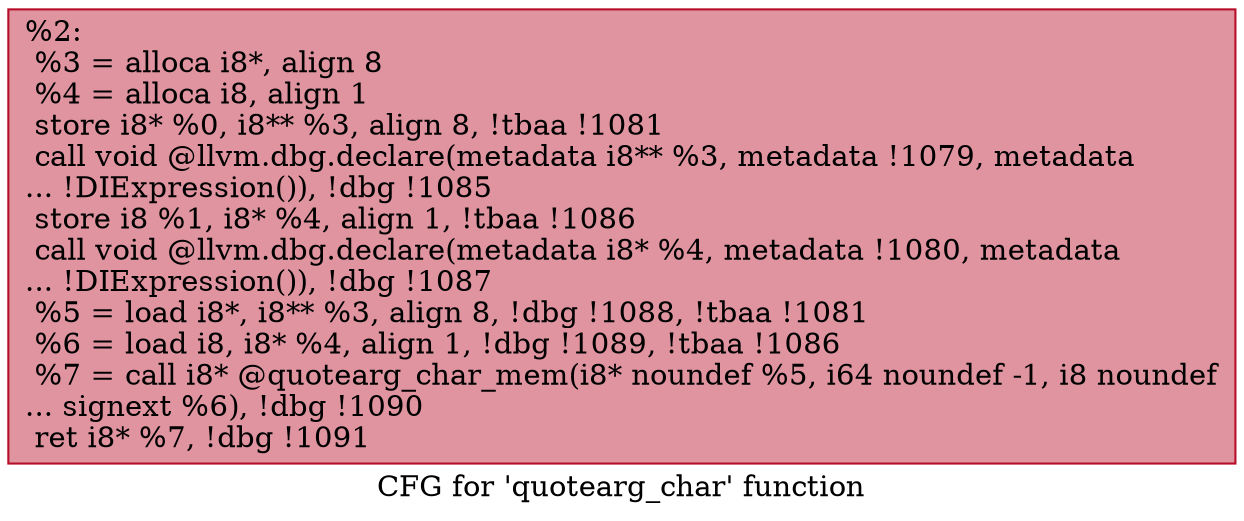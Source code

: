 digraph "CFG for 'quotearg_char' function" {
	label="CFG for 'quotearg_char' function";

	Node0x179f160 [shape=record,color="#b70d28ff", style=filled, fillcolor="#b70d2870",label="{%2:\l  %3 = alloca i8*, align 8\l  %4 = alloca i8, align 1\l  store i8* %0, i8** %3, align 8, !tbaa !1081\l  call void @llvm.dbg.declare(metadata i8** %3, metadata !1079, metadata\l... !DIExpression()), !dbg !1085\l  store i8 %1, i8* %4, align 1, !tbaa !1086\l  call void @llvm.dbg.declare(metadata i8* %4, metadata !1080, metadata\l... !DIExpression()), !dbg !1087\l  %5 = load i8*, i8** %3, align 8, !dbg !1088, !tbaa !1081\l  %6 = load i8, i8* %4, align 1, !dbg !1089, !tbaa !1086\l  %7 = call i8* @quotearg_char_mem(i8* noundef %5, i64 noundef -1, i8 noundef\l... signext %6), !dbg !1090\l  ret i8* %7, !dbg !1091\l}"];
}
